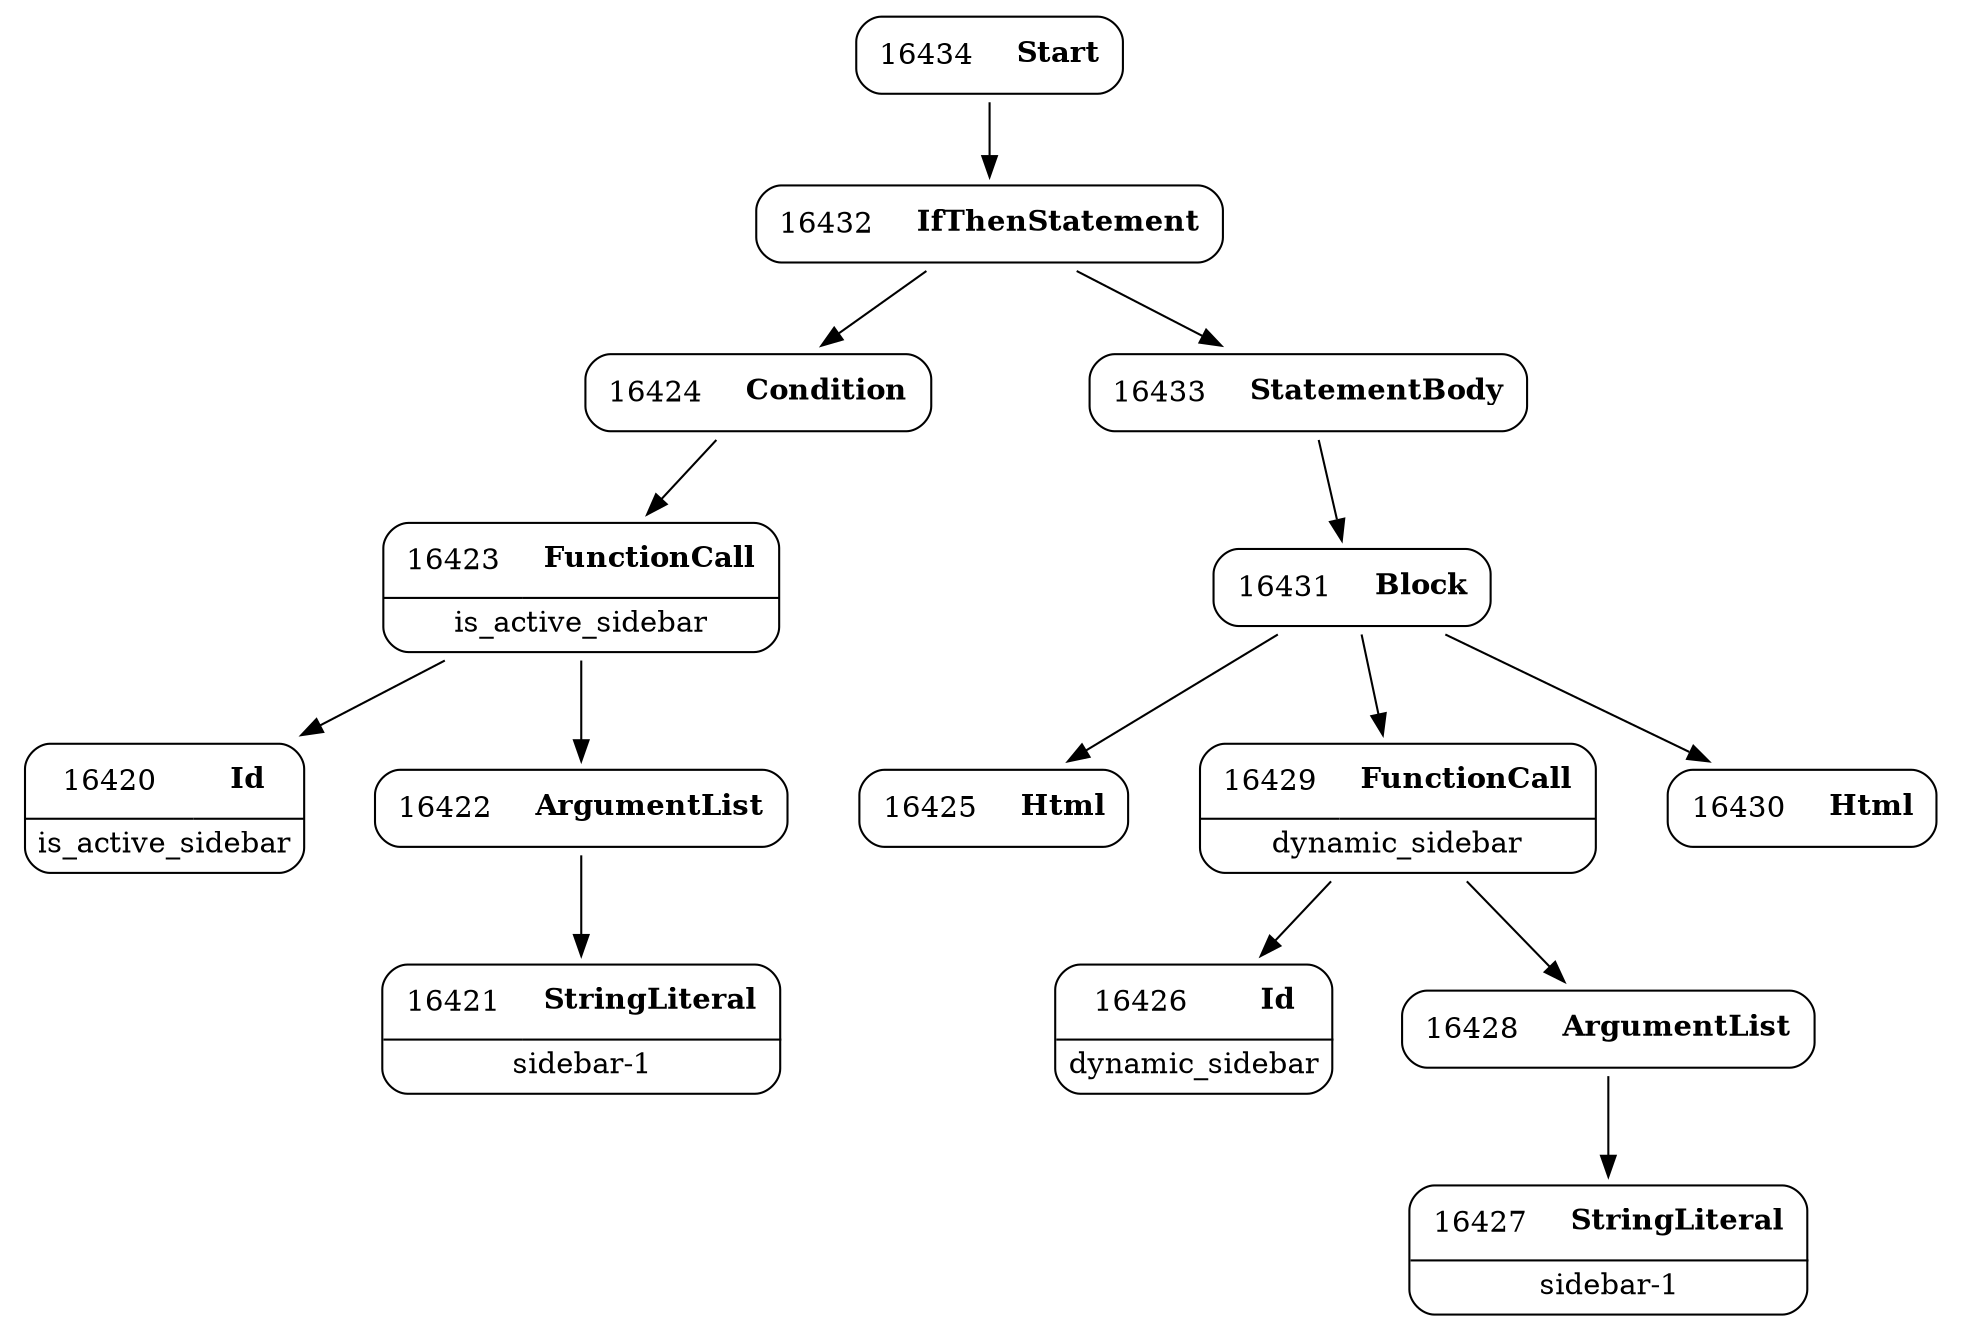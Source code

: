 digraph ast {
node [shape=none];
16420 [label=<<TABLE border='1' cellspacing='0' cellpadding='10' style='rounded' ><TR><TD border='0'>16420</TD><TD border='0'><B>Id</B></TD></TR><HR/><TR><TD border='0' cellpadding='5' colspan='2'>is_active_sidebar</TD></TR></TABLE>>];
16421 [label=<<TABLE border='1' cellspacing='0' cellpadding='10' style='rounded' ><TR><TD border='0'>16421</TD><TD border='0'><B>StringLiteral</B></TD></TR><HR/><TR><TD border='0' cellpadding='5' colspan='2'>sidebar-1</TD></TR></TABLE>>];
16422 [label=<<TABLE border='1' cellspacing='0' cellpadding='10' style='rounded' ><TR><TD border='0'>16422</TD><TD border='0'><B>ArgumentList</B></TD></TR></TABLE>>];
16422 -> 16421 [weight=2];
16423 [label=<<TABLE border='1' cellspacing='0' cellpadding='10' style='rounded' ><TR><TD border='0'>16423</TD><TD border='0'><B>FunctionCall</B></TD></TR><HR/><TR><TD border='0' cellpadding='5' colspan='2'>is_active_sidebar</TD></TR></TABLE>>];
16423 -> 16420 [weight=2];
16423 -> 16422 [weight=2];
16424 [label=<<TABLE border='1' cellspacing='0' cellpadding='10' style='rounded' ><TR><TD border='0'>16424</TD><TD border='0'><B>Condition</B></TD></TR></TABLE>>];
16424 -> 16423 [weight=2];
16425 [label=<<TABLE border='1' cellspacing='0' cellpadding='10' style='rounded' ><TR><TD border='0'>16425</TD><TD border='0'><B>Html</B></TD></TR></TABLE>>];
16426 [label=<<TABLE border='1' cellspacing='0' cellpadding='10' style='rounded' ><TR><TD border='0'>16426</TD><TD border='0'><B>Id</B></TD></TR><HR/><TR><TD border='0' cellpadding='5' colspan='2'>dynamic_sidebar</TD></TR></TABLE>>];
16427 [label=<<TABLE border='1' cellspacing='0' cellpadding='10' style='rounded' ><TR><TD border='0'>16427</TD><TD border='0'><B>StringLiteral</B></TD></TR><HR/><TR><TD border='0' cellpadding='5' colspan='2'>sidebar-1</TD></TR></TABLE>>];
16428 [label=<<TABLE border='1' cellspacing='0' cellpadding='10' style='rounded' ><TR><TD border='0'>16428</TD><TD border='0'><B>ArgumentList</B></TD></TR></TABLE>>];
16428 -> 16427 [weight=2];
16429 [label=<<TABLE border='1' cellspacing='0' cellpadding='10' style='rounded' ><TR><TD border='0'>16429</TD><TD border='0'><B>FunctionCall</B></TD></TR><HR/><TR><TD border='0' cellpadding='5' colspan='2'>dynamic_sidebar</TD></TR></TABLE>>];
16429 -> 16426 [weight=2];
16429 -> 16428 [weight=2];
16430 [label=<<TABLE border='1' cellspacing='0' cellpadding='10' style='rounded' ><TR><TD border='0'>16430</TD><TD border='0'><B>Html</B></TD></TR></TABLE>>];
16431 [label=<<TABLE border='1' cellspacing='0' cellpadding='10' style='rounded' ><TR><TD border='0'>16431</TD><TD border='0'><B>Block</B></TD></TR></TABLE>>];
16431 -> 16425 [weight=2];
16431 -> 16429 [weight=2];
16431 -> 16430 [weight=2];
16432 [label=<<TABLE border='1' cellspacing='0' cellpadding='10' style='rounded' ><TR><TD border='0'>16432</TD><TD border='0'><B>IfThenStatement</B></TD></TR></TABLE>>];
16432 -> 16424 [weight=2];
16432 -> 16433 [weight=2];
16433 [label=<<TABLE border='1' cellspacing='0' cellpadding='10' style='rounded' ><TR><TD border='0'>16433</TD><TD border='0'><B>StatementBody</B></TD></TR></TABLE>>];
16433 -> 16431 [weight=2];
16434 [label=<<TABLE border='1' cellspacing='0' cellpadding='10' style='rounded' ><TR><TD border='0'>16434</TD><TD border='0'><B>Start</B></TD></TR></TABLE>>];
16434 -> 16432 [weight=2];
}
